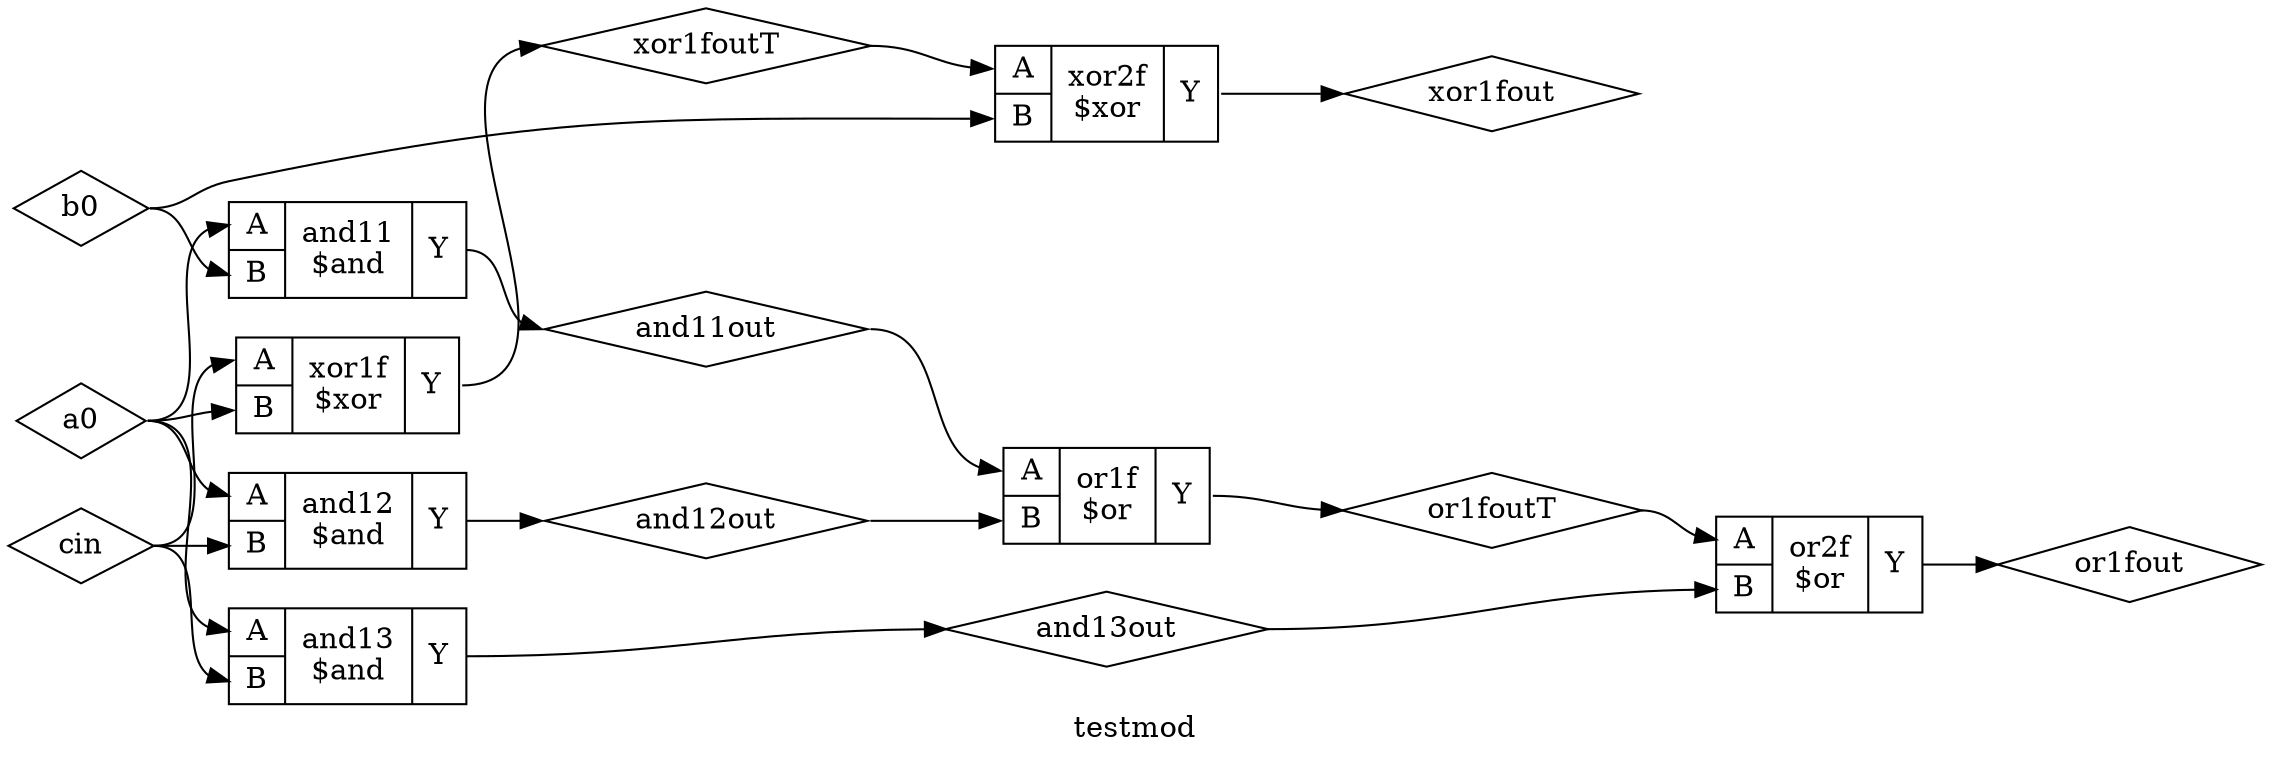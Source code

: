 digraph "testmod" {
label="testmod";
rankdir="LR";
remincross=true;
n1 [ shape=diamond, label="cin", color="black", fontcolor="black" ];
n3 [ shape=diamond, label="a0", color="black", fontcolor="black" ];
n5 [ shape=diamond, label="b0", color="black", fontcolor="black" ];
n7 [ shape=diamond, label="xor1foutT", color="black", fontcolor="black" ];
n8 [ shape=diamond, label="xor1fout", color="black", fontcolor="black" ];
n9 [ shape=diamond, label="and11out", color="black", fontcolor="black" ];
n10 [ shape=diamond, label="and12out", color="black", fontcolor="black" ];
n11 [ shape=diamond, label="and13out", color="black", fontcolor="black" ];
n12 [ shape=diamond, label="or1foutT", color="black", fontcolor="black" ];
n13 [ shape=diamond, label="or1fout", color="black", fontcolor="black" ];
c17 [ shape=record, label="{{<p14> A|<p15> B}|xor1f\n$xor|{<p16> Y}}" ];
c18 [ shape=record, label="{{<p14> A|<p15> B}|xor2f\n$xor|{<p16> Y}}" ];
c19 [ shape=record, label="{{<p14> A|<p15> B}|and11\n$and|{<p16> Y}}" ];
c20 [ shape=record, label="{{<p14> A|<p15> B}|and12\n$and|{<p16> Y}}" ];
c21 [ shape=record, label="{{<p14> A|<p15> B}|and13\n$and|{<p16> Y}}" ];
c22 [ shape=record, label="{{<p14> A|<p15> B}|or1f\n$or|{<p16> Y}}" ];
c23 [ shape=record, label="{{<p14> A|<p15> B}|or2f\n$or|{<p16> Y}}" ];
n1:e -> c17:p14:w [color="black", label=""];
n1:e -> c20:p15:w [color="black", label=""];
n1:e -> c21:p15:w [color="black", label=""];
c20:p16:e -> n10:w [color="black", label=""];
n10:e -> c22:p15:w [color="black", label=""];
c21:p16:e -> n11:w [color="black", label=""];
n11:e -> c23:p15:w [color="black", label=""];
c22:p16:e -> n12:w [color="black", label=""];
n12:e -> c23:p14:w [color="black", label=""];
c23:p16:e -> n13:w [color="black", label=""];
n3:e -> c17:p15:w [color="black", label=""];
n3:e -> c19:p14:w [color="black", label=""];
n3:e -> c20:p14:w [color="black", label=""];
n3:e -> c21:p14:w [color="black", label=""];
n5:e -> c18:p15:w [color="black", label=""];
n5:e -> c19:p15:w [color="black", label=""];
c17:p16:e -> n7:w [color="black", label=""];
n7:e -> c18:p14:w [color="black", label=""];
c18:p16:e -> n8:w [color="black", label=""];
c19:p16:e -> n9:w [color="black", label=""];
n9:e -> c22:p14:w [color="black", label=""];
}

